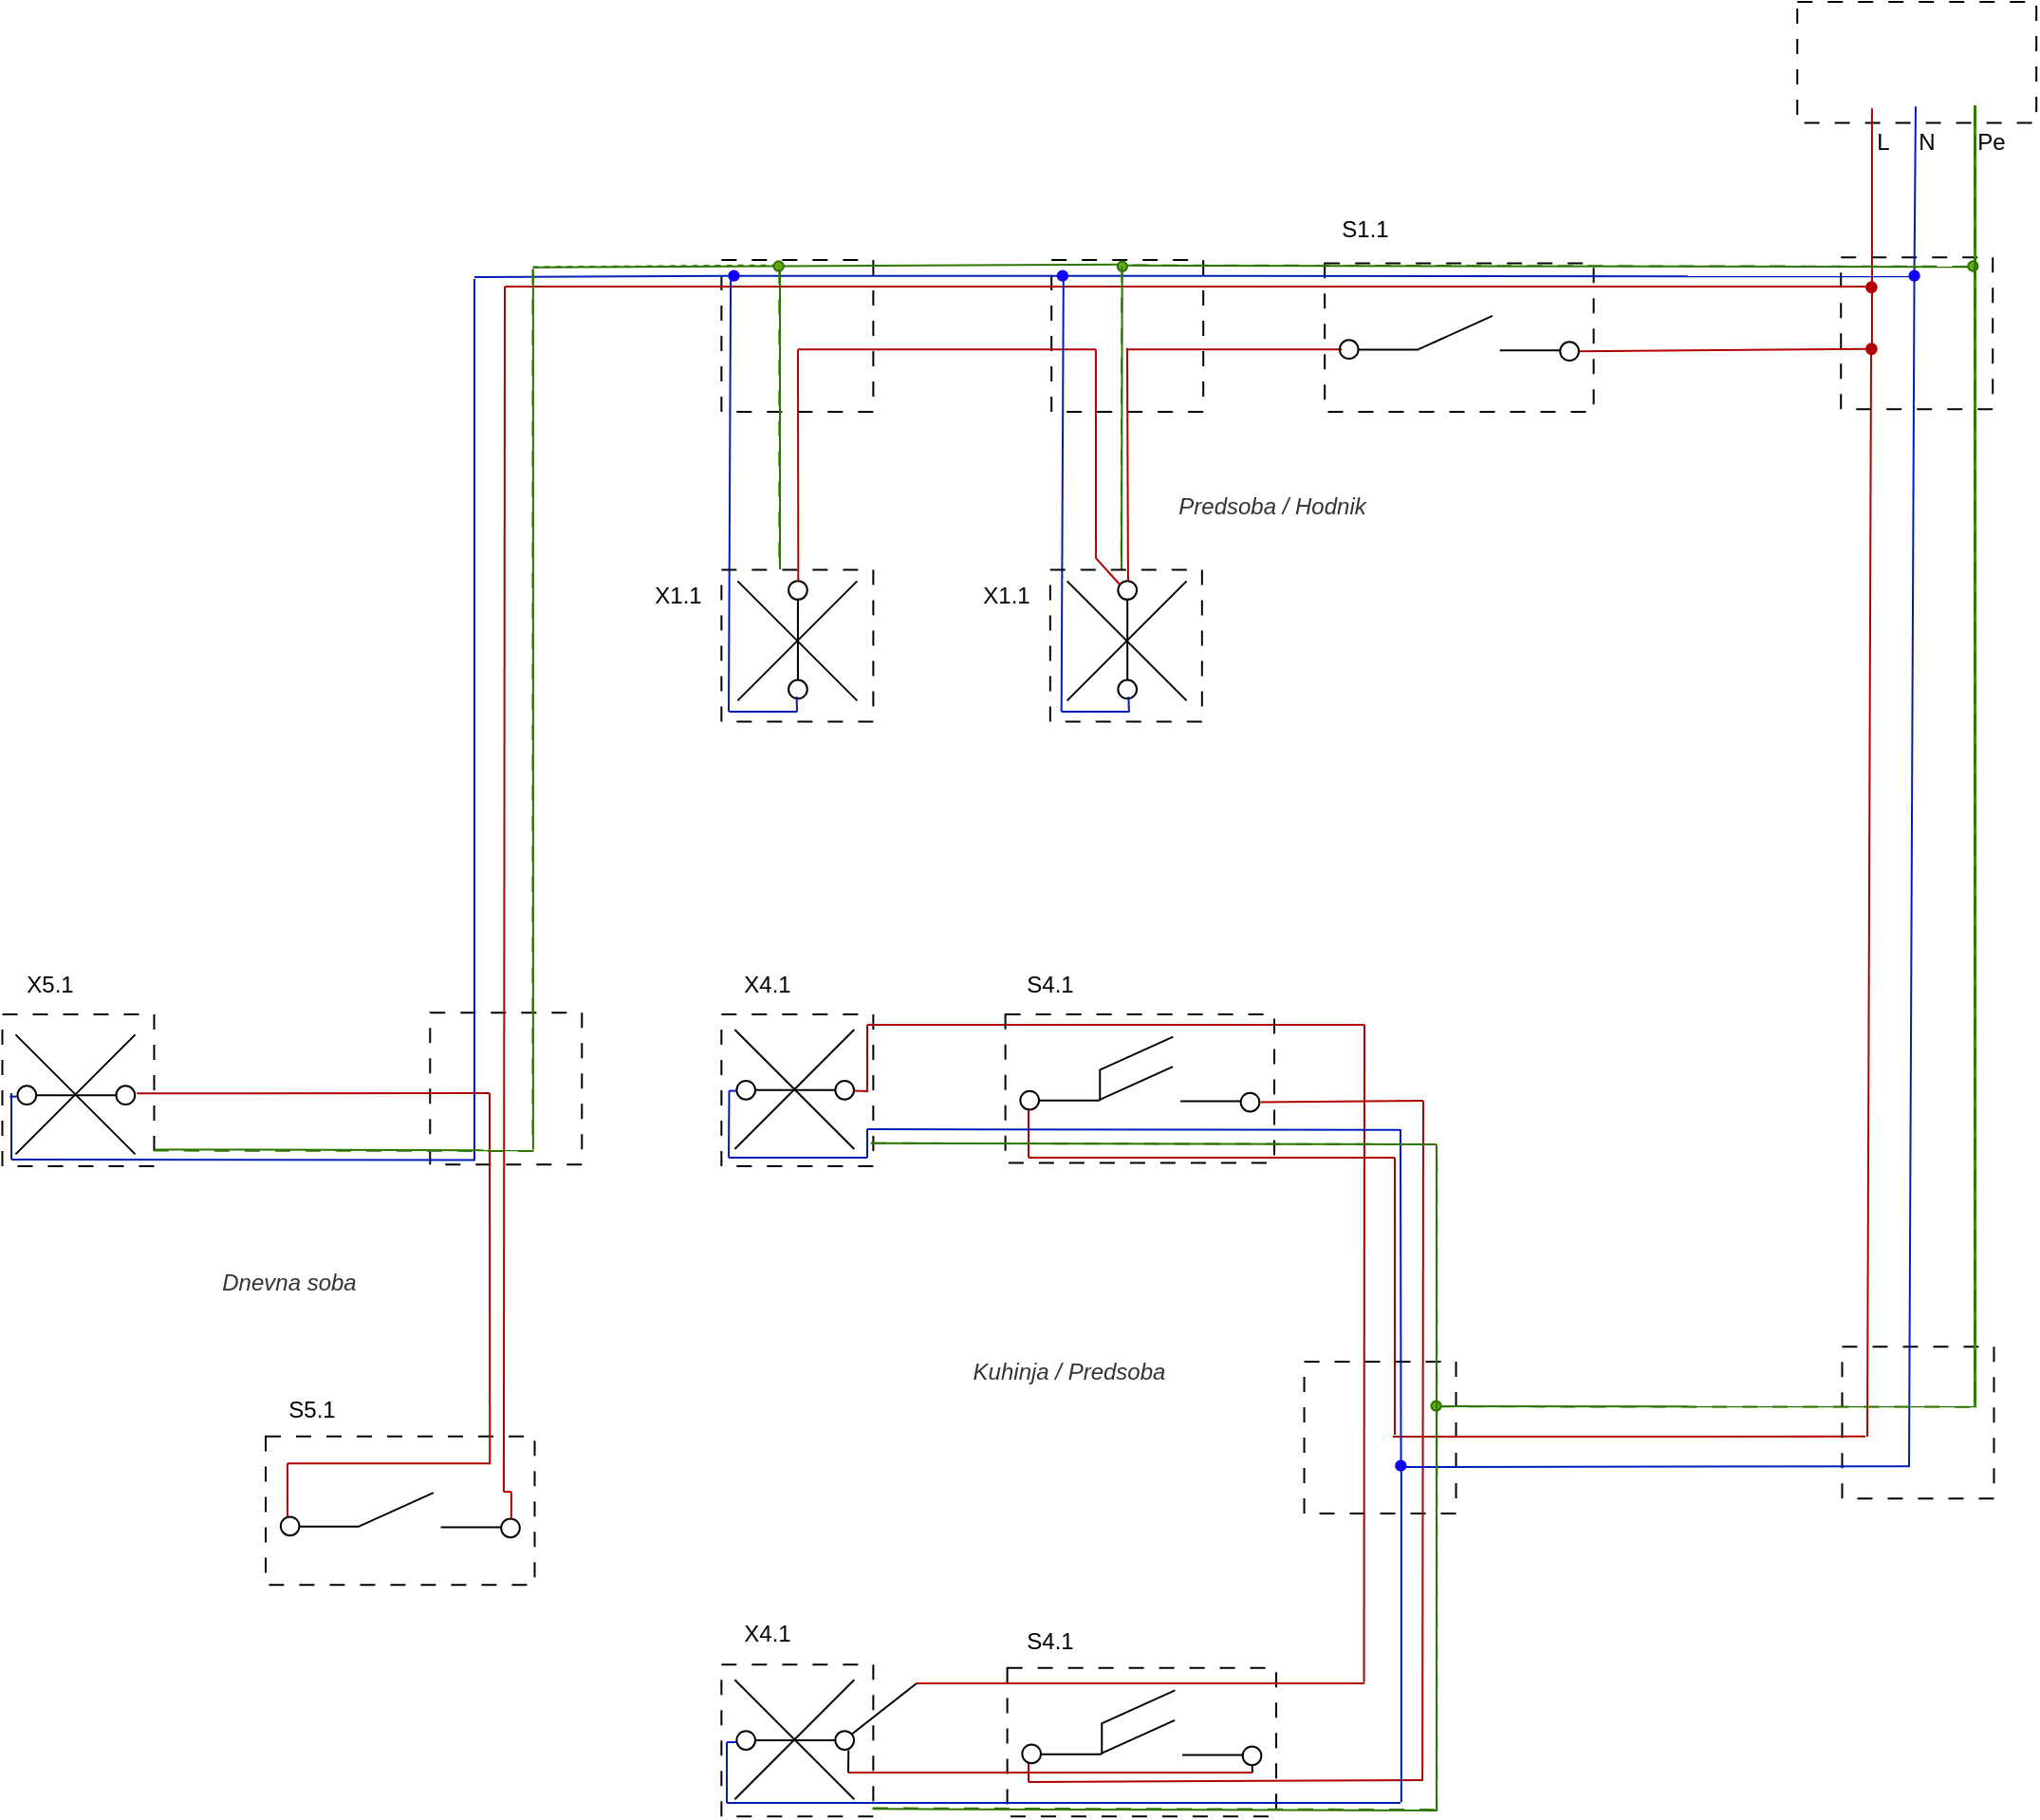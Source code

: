 <mxfile version="26.0.15">
  <diagram name="Page-1" id="tku49OuCzhKwU1QaGcV9">
    <mxGraphModel dx="1768" dy="1592" grid="1" gridSize="3.937" guides="0" tooltips="1" connect="0" arrows="0" fold="1" page="1" pageScale="1" pageWidth="1100" pageHeight="850" math="0" shadow="0">
      <root>
        <mxCell id="0" />
        <mxCell id="1" parent="0" />
        <mxCell id="Q0ToRFjNjxQhwUI0wwYR-60" value="" style="group" vertex="1" connectable="0" parent="1">
          <mxGeometry x="1109.234" y="10" width="1071.866" height="956.098" as="geometry" />
        </mxCell>
        <mxCell id="Q0ToRFjNjxQhwUI0wwYR-53" value="" style="group;fillColor=#60a917;fontColor=#ffffff;strokeColor=#2D7600;" vertex="1" connectable="0" parent="Q0ToRFjNjxQhwUI0wwYR-60">
          <mxGeometry x="1039.367" y="55.121" width="0.396" height="684.886" as="geometry" />
        </mxCell>
        <mxCell id="hcu42MWMu21QGXRU8vSe-12" value="" style="whiteSpace=wrap;html=1;aspect=fixed;fillColor=none;dashed=1;dashPattern=8 8;" parent="Q0ToRFjNjxQhwUI0wwYR-60" vertex="1">
          <mxGeometry x="378.95" y="136.014" width="80" height="80" as="geometry" />
        </mxCell>
        <mxCell id="UphWNJ7Wmb9yZihCptqu-69" value="&lt;font&gt;&lt;i style=&quot;&quot;&gt;Predsoba / Hodnik&lt;/i&gt;&lt;/font&gt;" style="text;html=1;align=center;verticalAlign=middle;resizable=0;points=[];autosize=1;shadow=0;fillColor=none;fontColor=#333333;strokeColor=none;opacity=0;strokeOpacity=100;" parent="Q0ToRFjNjxQhwUI0wwYR-60" vertex="1">
          <mxGeometry x="607.298" y="251.969" width="122.047" height="27.559" as="geometry" />
        </mxCell>
        <mxCell id="UphWNJ7Wmb9yZihCptqu-70" value="&lt;i&gt;Kuhinja / Predsoba&lt;/i&gt;" style="text;html=1;align=center;verticalAlign=middle;resizable=0;points=[];autosize=1;shadow=0;fillColor=none;fontColor=#333333;strokeColor=none;opacity=0;strokeOpacity=100;" parent="Q0ToRFjNjxQhwUI0wwYR-60" vertex="1">
          <mxGeometry x="500.995" y="708.656" width="122.047" height="27.559" as="geometry" />
        </mxCell>
        <mxCell id="UphWNJ7Wmb9yZihCptqu-73" value="&lt;font&gt;&lt;i style=&quot;&quot;&gt;Dnevna soba&lt;/i&gt;&lt;/font&gt;" style="text;html=1;align=center;verticalAlign=middle;resizable=0;points=[];autosize=1;shadow=0;fillColor=none;fontColor=#333333;strokeColor=none;opacity=0;strokeOpacity=100;" parent="Q0ToRFjNjxQhwUI0wwYR-60" vertex="1">
          <mxGeometry x="103.366" y="661.417" width="94.488" height="27.559" as="geometry" />
        </mxCell>
        <mxCell id="UphWNJ7Wmb9yZihCptqu-76" value="X1.1" style="text;html=1;align=center;verticalAlign=middle;resizable=0;points=[];autosize=1;strokeColor=none;fillColor=none;" parent="Q0ToRFjNjxQhwUI0wwYR-60" vertex="1">
          <mxGeometry x="504.939" y="299.215" width="47.244" height="27.559" as="geometry" />
        </mxCell>
        <mxCell id="UphWNJ7Wmb9yZihCptqu-77" value="X1.1" style="text;html=1;align=center;verticalAlign=middle;resizable=0;points=[];autosize=1;strokeColor=none;fillColor=none;" parent="Q0ToRFjNjxQhwUI0wwYR-60" vertex="1">
          <mxGeometry x="331.706" y="299.212" width="47.244" height="27.559" as="geometry" />
        </mxCell>
        <mxCell id="UphWNJ7Wmb9yZihCptqu-81" value="S1.1" style="text;html=1;align=center;verticalAlign=middle;resizable=0;points=[];autosize=1;strokeColor=none;fillColor=none;" parent="Q0ToRFjNjxQhwUI0wwYR-60" vertex="1">
          <mxGeometry x="693.913" y="106.304" width="47.244" height="27.559" as="geometry" />
        </mxCell>
        <mxCell id="UphWNJ7Wmb9yZihCptqu-96" value="S4.1" style="text;html=1;align=center;verticalAlign=middle;resizable=0;points=[];autosize=1;strokeColor=none;fillColor=none;" parent="Q0ToRFjNjxQhwUI0wwYR-60" vertex="1">
          <mxGeometry x="528.555" y="850.393" width="47.244" height="27.559" as="geometry" />
        </mxCell>
        <mxCell id="UphWNJ7Wmb9yZihCptqu-97" value="S4.1" style="text;html=1;align=center;verticalAlign=middle;resizable=0;points=[];autosize=1;strokeColor=none;fillColor=none;" parent="Q0ToRFjNjxQhwUI0wwYR-60" vertex="1">
          <mxGeometry x="528.562" y="503.94" width="47.244" height="27.559" as="geometry" />
        </mxCell>
        <mxCell id="UphWNJ7Wmb9yZihCptqu-99" value="X4.1" style="text;html=1;align=center;verticalAlign=middle;resizable=0;points=[];autosize=1;strokeColor=none;fillColor=none;" parent="Q0ToRFjNjxQhwUI0wwYR-60" vertex="1">
          <mxGeometry x="378.949" y="846.457" width="47.244" height="27.559" as="geometry" />
        </mxCell>
        <mxCell id="UphWNJ7Wmb9yZihCptqu-100" value="S5.1" style="text;html=1;align=center;verticalAlign=middle;resizable=0;points=[];autosize=1;strokeColor=none;fillColor=none;" parent="Q0ToRFjNjxQhwUI0wwYR-60" vertex="1">
          <mxGeometry x="138.796" y="728.344" width="47.244" height="27.559" as="geometry" />
        </mxCell>
        <mxCell id="UphWNJ7Wmb9yZihCptqu-101" value="X5.1" style="text;html=1;align=center;verticalAlign=middle;resizable=0;points=[];autosize=1;strokeColor=none;fillColor=none;" parent="Q0ToRFjNjxQhwUI0wwYR-60" vertex="1">
          <mxGeometry x="1.003" y="503.941" width="47.244" height="27.559" as="geometry" />
        </mxCell>
        <mxCell id="UphWNJ7Wmb9yZihCptqu-102" value="X4.1" style="text;html=1;align=center;verticalAlign=middle;resizable=0;points=[];autosize=1;strokeColor=none;fillColor=none;" parent="Q0ToRFjNjxQhwUI0wwYR-60" vertex="1">
          <mxGeometry x="378.956" y="503.934" width="47.244" height="27.559" as="geometry" />
        </mxCell>
        <mxCell id="hcu42MWMu21QGXRU8vSe-1" value="" style="rounded=0;whiteSpace=wrap;html=1;fillColor=none;dashed=1;dashPattern=8 8;" parent="Q0ToRFjNjxQhwUI0wwYR-60" vertex="1">
          <mxGeometry x="945.876" width="125.99" height="63.74" as="geometry" />
        </mxCell>
        <mxCell id="hcu42MWMu21QGXRU8vSe-2" value="" style="endArrow=none;html=1;rounded=0;fillColor=#e51400;strokeColor=light-dark(#B20000,#FF1200);" parent="Q0ToRFjNjxQhwUI0wwYR-60" edge="1">
          <mxGeometry width="50" height="50" relative="1" as="geometry">
            <mxPoint x="985.246" y="183.8" as="sourcePoint" />
            <mxPoint x="985.236" y="56.07" as="targetPoint" />
          </mxGeometry>
        </mxCell>
        <mxCell id="hcu42MWMu21QGXRU8vSe-5" value="L" style="text;html=1;align=center;verticalAlign=middle;resizable=0;points=[];autosize=1;strokeColor=none;fillColor=none;" parent="Q0ToRFjNjxQhwUI0wwYR-60" vertex="1">
          <mxGeometry x="977.376" y="59.808" width="27.559" height="27.559" as="geometry" />
        </mxCell>
        <mxCell id="hcu42MWMu21QGXRU8vSe-6" value="N" style="text;html=1;align=center;verticalAlign=middle;resizable=0;points=[];autosize=1;strokeColor=none;fillColor=none;" parent="Q0ToRFjNjxQhwUI0wwYR-60" vertex="1">
          <mxGeometry x="998.063" y="59.81" width="31.496" height="27.559" as="geometry" />
        </mxCell>
        <mxCell id="hcu42MWMu21QGXRU8vSe-7" value="Pe" style="text;html=1;align=center;verticalAlign=middle;resizable=0;points=[];autosize=1;strokeColor=none;fillColor=none;" parent="Q0ToRFjNjxQhwUI0wwYR-60" vertex="1">
          <mxGeometry x="1029.563" y="59.804" width="35.433" height="27.559" as="geometry" />
        </mxCell>
        <mxCell id="hcu42MWMu21QGXRU8vSe-9" value="" style="whiteSpace=wrap;html=1;aspect=fixed;fillColor=none;dashed=1;dashPattern=8 8;" parent="Q0ToRFjNjxQhwUI0wwYR-60" vertex="1">
          <mxGeometry x="968.876" y="134.67" width="80" height="80" as="geometry" />
        </mxCell>
        <mxCell id="hcu42MWMu21QGXRU8vSe-18" value="" style="endArrow=none;html=1;rounded=0;" parent="Q0ToRFjNjxQhwUI0wwYR-60" edge="1">
          <mxGeometry width="50" height="50" relative="1" as="geometry">
            <mxPoint x="561.073" y="368.177" as="sourcePoint" />
            <mxPoint x="624.073" y="305.177" as="targetPoint" />
          </mxGeometry>
        </mxCell>
        <mxCell id="hcu42MWMu21QGXRU8vSe-19" value="" style="endArrow=none;html=1;rounded=0;" parent="Q0ToRFjNjxQhwUI0wwYR-60" edge="1">
          <mxGeometry width="50" height="50" relative="1" as="geometry">
            <mxPoint x="624.073" y="368.177" as="sourcePoint" />
            <mxPoint x="561.073" y="305.177" as="targetPoint" />
          </mxGeometry>
        </mxCell>
        <mxCell id="hcu42MWMu21QGXRU8vSe-20" value="" style="endArrow=none;html=1;rounded=0;entryX=0.5;entryY=1;entryDx=0;entryDy=0;exitX=0.5;exitY=0;exitDx=0;exitDy=0;" parent="Q0ToRFjNjxQhwUI0wwYR-60" source="hcu42MWMu21QGXRU8vSe-22" target="hcu42MWMu21QGXRU8vSe-21" edge="1">
          <mxGeometry width="50" height="50" relative="1" as="geometry">
            <mxPoint x="593.073" y="352.177" as="sourcePoint" />
            <mxPoint x="593.073" y="321.177" as="targetPoint" />
          </mxGeometry>
        </mxCell>
        <mxCell id="hcu42MWMu21QGXRU8vSe-21" value="" style="ellipse;whiteSpace=wrap;html=1;aspect=fixed;fillColor=none;" parent="Q0ToRFjNjxQhwUI0wwYR-60" vertex="1">
          <mxGeometry x="587.943" y="305.067" width="9.84" height="9.84" as="geometry" />
        </mxCell>
        <mxCell id="hcu42MWMu21QGXRU8vSe-22" value="" style="ellipse;whiteSpace=wrap;html=1;aspect=fixed;fillColor=none;" parent="Q0ToRFjNjxQhwUI0wwYR-60" vertex="1">
          <mxGeometry x="587.94" y="357.284" width="9.84" height="9.84" as="geometry" />
        </mxCell>
        <mxCell id="hcu42MWMu21QGXRU8vSe-29" value="" style="whiteSpace=wrap;html=1;aspect=fixed;fillColor=none;dashed=1;dashPattern=8 8;" parent="Q0ToRFjNjxQhwUI0wwYR-60" vertex="1">
          <mxGeometry x="552.867" y="136.011" width="80" height="80" as="geometry" />
        </mxCell>
        <mxCell id="hcu42MWMu21QGXRU8vSe-38" value="" style="whiteSpace=wrap;html=1;aspect=fixed;fillColor=none;dashed=1;dashPattern=8 8;" parent="Q0ToRFjNjxQhwUI0wwYR-60" vertex="1">
          <mxGeometry x="225.407" y="532.601" width="80" height="80" as="geometry" />
        </mxCell>
        <mxCell id="hcu42MWMu21QGXRU8vSe-45" value="" style="group;rotation=90;" parent="Q0ToRFjNjxQhwUI0wwYR-60" vertex="1" connectable="0">
          <mxGeometry y="536.174" width="80" height="80" as="geometry" />
        </mxCell>
        <mxCell id="hcu42MWMu21QGXRU8vSe-40" value="" style="endArrow=none;html=1;rounded=0;" parent="hcu42MWMu21QGXRU8vSe-45" edge="1">
          <mxGeometry width="50" height="50" relative="1" as="geometry">
            <mxPoint x="7" y="8" as="sourcePoint" />
            <mxPoint x="70" y="71" as="targetPoint" />
          </mxGeometry>
        </mxCell>
        <mxCell id="hcu42MWMu21QGXRU8vSe-41" value="" style="endArrow=none;html=1;rounded=0;" parent="hcu42MWMu21QGXRU8vSe-45" edge="1">
          <mxGeometry width="50" height="50" relative="1" as="geometry">
            <mxPoint x="7" y="71" as="sourcePoint" />
            <mxPoint x="70" y="8" as="targetPoint" />
          </mxGeometry>
        </mxCell>
        <mxCell id="hcu42MWMu21QGXRU8vSe-42" value="" style="endArrow=none;html=1;rounded=0;entryX=0.5;entryY=1;entryDx=0;entryDy=0;exitX=0.5;exitY=0;exitDx=0;exitDy=0;" parent="hcu42MWMu21QGXRU8vSe-45" source="hcu42MWMu21QGXRU8vSe-44" target="hcu42MWMu21QGXRU8vSe-43" edge="1">
          <mxGeometry width="50" height="50" relative="1" as="geometry">
            <mxPoint x="23" y="40" as="sourcePoint" />
            <mxPoint x="54" y="40" as="targetPoint" />
          </mxGeometry>
        </mxCell>
        <mxCell id="hcu42MWMu21QGXRU8vSe-43" value="" style="ellipse;whiteSpace=wrap;html=1;aspect=fixed;fillColor=none;rotation=90;" parent="hcu42MWMu21QGXRU8vSe-45" vertex="1">
          <mxGeometry x="60" y="35" width="9.84" height="9.84" as="geometry" />
        </mxCell>
        <mxCell id="hcu42MWMu21QGXRU8vSe-44" value="" style="ellipse;whiteSpace=wrap;html=1;aspect=fixed;fillColor=none;rotation=90;" parent="hcu42MWMu21QGXRU8vSe-45" vertex="1">
          <mxGeometry x="8" y="35" width="9.84" height="9.84" as="geometry" />
        </mxCell>
        <mxCell id="lCl8G47YWIvdgwjFP-xm-49" value="" style="endArrow=none;html=1;rounded=0;fillColor=#0050ef;strokeColor=light-dark(#001DBC, #0026ff);" parent="hcu42MWMu21QGXRU8vSe-45" edge="1">
          <mxGeometry width="50" height="50" relative="1" as="geometry">
            <mxPoint x="7.936" y="40.626" as="sourcePoint" />
            <mxPoint x="3.936" y="40.626" as="targetPoint" />
          </mxGeometry>
        </mxCell>
        <mxCell id="hcu42MWMu21QGXRU8vSe-39" value="" style="whiteSpace=wrap;html=1;aspect=fixed;fillColor=none;dashed=1;dashPattern=8 8;rotation=90;" parent="hcu42MWMu21QGXRU8vSe-45" vertex="1">
          <mxGeometry y="-2.68" width="80" height="80" as="geometry" />
        </mxCell>
        <mxCell id="hcu42MWMu21QGXRU8vSe-47" value="" style="group" parent="Q0ToRFjNjxQhwUI0wwYR-60" vertex="1" connectable="0">
          <mxGeometry x="138.793" y="757.897" width="141.73" height="78.21" as="geometry" />
        </mxCell>
        <mxCell id="hcu42MWMu21QGXRU8vSe-49" value="" style="endArrow=none;html=1;rounded=0;" parent="hcu42MWMu21QGXRU8vSe-47" edge="1">
          <mxGeometry width="50" height="50" relative="1" as="geometry">
            <mxPoint x="17.46" y="45.43" as="sourcePoint" />
            <mxPoint x="49.46" y="45.43" as="targetPoint" />
          </mxGeometry>
        </mxCell>
        <mxCell id="hcu42MWMu21QGXRU8vSe-50" value="" style="endArrow=none;html=1;rounded=0;" parent="hcu42MWMu21QGXRU8vSe-47" edge="1">
          <mxGeometry width="50" height="50" relative="1" as="geometry">
            <mxPoint x="49.38" y="45.27" as="sourcePoint" />
            <mxPoint x="88.38" y="27.65" as="targetPoint" />
          </mxGeometry>
        </mxCell>
        <mxCell id="hcu42MWMu21QGXRU8vSe-51" value="" style="endArrow=none;html=1;rounded=0;" parent="hcu42MWMu21QGXRU8vSe-47" edge="1">
          <mxGeometry width="50" height="50" relative="1" as="geometry">
            <mxPoint x="92.267" y="45.817" as="sourcePoint" />
            <mxPoint x="124.267" y="45.817" as="targetPoint" />
          </mxGeometry>
        </mxCell>
        <mxCell id="hcu42MWMu21QGXRU8vSe-52" value="" style="ellipse;whiteSpace=wrap;html=1;aspect=fixed;fillColor=none;" parent="hcu42MWMu21QGXRU8vSe-47" vertex="1">
          <mxGeometry x="7.874" y="40.364" width="9.84" height="9.84" as="geometry" />
        </mxCell>
        <mxCell id="hcu42MWMu21QGXRU8vSe-53" value="" style="ellipse;whiteSpace=wrap;html=1;aspect=fixed;fillColor=none;" parent="hcu42MWMu21QGXRU8vSe-47" vertex="1">
          <mxGeometry x="124.051" y="41.361" width="9.84" height="9.84" as="geometry" />
        </mxCell>
        <mxCell id="hcu42MWMu21QGXRU8vSe-127" value="" style="endArrow=none;html=1;rounded=0;fillColor=#e51400;strokeColor=light-dark(#B20000,#FF1200);exitX=0.365;exitY=0.001;exitDx=0;exitDy=0;exitPerimeter=0;" parent="hcu42MWMu21QGXRU8vSe-47" source="hcu42MWMu21QGXRU8vSe-52" edge="1">
          <mxGeometry width="50" height="50" relative="1" as="geometry">
            <mxPoint x="12.74" y="40.36" as="sourcePoint" />
            <mxPoint x="11.443" y="12.173" as="targetPoint" />
          </mxGeometry>
        </mxCell>
        <mxCell id="hcu42MWMu21QGXRU8vSe-129" value="" style="endArrow=none;html=1;rounded=0;fillColor=#e51400;strokeColor=light-dark(#B20000,#FF1200);" parent="hcu42MWMu21QGXRU8vSe-47" edge="1">
          <mxGeometry width="50" height="50" relative="1" as="geometry">
            <mxPoint x="118.443" y="12.173" as="sourcePoint" />
            <mxPoint x="11.443" y="12.173" as="targetPoint" />
          </mxGeometry>
        </mxCell>
        <mxCell id="lCl8G47YWIvdgwjFP-xm-32" value="" style="rounded=0;whiteSpace=wrap;html=1;fillColor=none;dashed=1;dashPattern=8 8;" parent="hcu42MWMu21QGXRU8vSe-47" vertex="1">
          <mxGeometry y="-1.99" width="141.73" height="78.21" as="geometry" />
        </mxCell>
        <mxCell id="hcu42MWMu21QGXRU8vSe-58" value="" style="group" parent="Q0ToRFjNjxQhwUI0wwYR-60" vertex="1" connectable="0">
          <mxGeometry x="378.95" y="295.274" width="80" height="80" as="geometry" />
        </mxCell>
        <mxCell id="hcu42MWMu21QGXRU8vSe-24" value="" style="endArrow=none;html=1;rounded=0;" parent="hcu42MWMu21QGXRU8vSe-58" edge="1">
          <mxGeometry width="50" height="50" relative="1" as="geometry">
            <mxPoint x="8.5" y="72.9" as="sourcePoint" />
            <mxPoint x="71.5" y="9.9" as="targetPoint" />
          </mxGeometry>
        </mxCell>
        <mxCell id="hcu42MWMu21QGXRU8vSe-25" value="" style="endArrow=none;html=1;rounded=0;" parent="hcu42MWMu21QGXRU8vSe-58" edge="1">
          <mxGeometry width="50" height="50" relative="1" as="geometry">
            <mxPoint x="71.5" y="72.9" as="sourcePoint" />
            <mxPoint x="8.5" y="9.9" as="targetPoint" />
          </mxGeometry>
        </mxCell>
        <mxCell id="hcu42MWMu21QGXRU8vSe-26" value="" style="endArrow=none;html=1;rounded=0;entryX=0.5;entryY=1;entryDx=0;entryDy=0;exitX=0.5;exitY=0;exitDx=0;exitDy=0;" parent="hcu42MWMu21QGXRU8vSe-58" source="hcu42MWMu21QGXRU8vSe-28" target="hcu42MWMu21QGXRU8vSe-27" edge="1">
          <mxGeometry width="50" height="50" relative="1" as="geometry">
            <mxPoint x="40.5" y="56.9" as="sourcePoint" />
            <mxPoint x="40.5" y="25.9" as="targetPoint" />
          </mxGeometry>
        </mxCell>
        <mxCell id="hcu42MWMu21QGXRU8vSe-27" value="" style="ellipse;whiteSpace=wrap;html=1;aspect=fixed;fillColor=none;" parent="hcu42MWMu21QGXRU8vSe-58" vertex="1">
          <mxGeometry x="35.37" y="9.79" width="9.84" height="9.84" as="geometry" />
        </mxCell>
        <mxCell id="hcu42MWMu21QGXRU8vSe-28" value="" style="ellipse;whiteSpace=wrap;html=1;aspect=fixed;fillColor=none;" parent="hcu42MWMu21QGXRU8vSe-58" vertex="1">
          <mxGeometry x="35.367" y="62.007" width="9.84" height="9.84" as="geometry" />
        </mxCell>
        <mxCell id="lCl8G47YWIvdgwjFP-xm-42" value="" style="endArrow=none;html=1;rounded=0;fillColor=#0050ef;strokeColor=light-dark(#001DBC, #0026ff);" parent="hcu42MWMu21QGXRU8vSe-58" edge="1">
          <mxGeometry width="50" height="50" relative="1" as="geometry">
            <mxPoint x="3.943" y="78.743" as="sourcePoint" />
            <mxPoint x="39.816" y="78.726" as="targetPoint" />
          </mxGeometry>
        </mxCell>
        <mxCell id="hcu42MWMu21QGXRU8vSe-59" value="" style="group;rotation=90;" parent="Q0ToRFjNjxQhwUI0wwYR-60" vertex="1" connectable="0">
          <mxGeometry x="378.947" y="533.481" width="80" height="80" as="geometry" />
        </mxCell>
        <mxCell id="hcu42MWMu21QGXRU8vSe-60" value="" style="whiteSpace=wrap;html=1;aspect=fixed;fillColor=none;dashed=1;dashPattern=8 8;rotation=90;" parent="hcu42MWMu21QGXRU8vSe-59" vertex="1">
          <mxGeometry width="80" height="80" as="geometry" />
        </mxCell>
        <mxCell id="hcu42MWMu21QGXRU8vSe-61" value="" style="endArrow=none;html=1;rounded=0;" parent="hcu42MWMu21QGXRU8vSe-59" edge="1">
          <mxGeometry width="50" height="50" relative="1" as="geometry">
            <mxPoint x="7" y="8" as="sourcePoint" />
            <mxPoint x="70" y="71" as="targetPoint" />
          </mxGeometry>
        </mxCell>
        <mxCell id="hcu42MWMu21QGXRU8vSe-62" value="" style="endArrow=none;html=1;rounded=0;" parent="hcu42MWMu21QGXRU8vSe-59" edge="1">
          <mxGeometry width="50" height="50" relative="1" as="geometry">
            <mxPoint x="7" y="71" as="sourcePoint" />
            <mxPoint x="70" y="8" as="targetPoint" />
          </mxGeometry>
        </mxCell>
        <mxCell id="hcu42MWMu21QGXRU8vSe-63" value="" style="endArrow=none;html=1;rounded=0;entryX=0.5;entryY=1;entryDx=0;entryDy=0;exitX=0.5;exitY=0;exitDx=0;exitDy=0;" parent="hcu42MWMu21QGXRU8vSe-59" source="hcu42MWMu21QGXRU8vSe-65" target="hcu42MWMu21QGXRU8vSe-64" edge="1">
          <mxGeometry width="50" height="50" relative="1" as="geometry">
            <mxPoint x="23" y="40" as="sourcePoint" />
            <mxPoint x="54" y="40" as="targetPoint" />
          </mxGeometry>
        </mxCell>
        <mxCell id="hcu42MWMu21QGXRU8vSe-64" value="" style="ellipse;whiteSpace=wrap;html=1;aspect=fixed;fillColor=none;rotation=90;" parent="hcu42MWMu21QGXRU8vSe-59" vertex="1">
          <mxGeometry x="60" y="35" width="9.84" height="9.84" as="geometry" />
        </mxCell>
        <mxCell id="hcu42MWMu21QGXRU8vSe-65" value="" style="ellipse;whiteSpace=wrap;html=1;aspect=fixed;fillColor=none;rotation=90;" parent="hcu42MWMu21QGXRU8vSe-59" vertex="1">
          <mxGeometry x="8" y="35" width="9.84" height="9.84" as="geometry" />
        </mxCell>
        <mxCell id="Fz9z0r6cJ-fJ6sOU5ffp-49" value="" style="endArrow=none;html=1;rounded=0;fillColor=#e51400;strokeColor=light-dark(#B20000,#FF1200);" parent="hcu42MWMu21QGXRU8vSe-59" edge="1">
          <mxGeometry width="50" height="50" relative="1" as="geometry">
            <mxPoint x="76.806" y="40.766" as="sourcePoint" />
            <mxPoint x="76.819" y="5.519" as="targetPoint" />
          </mxGeometry>
        </mxCell>
        <mxCell id="lCl8G47YWIvdgwjFP-xm-1" value="" style="endArrow=none;html=1;rounded=0;fillColor=#e51400;strokeColor=light-dark(#B20000,#FF1200);" parent="hcu42MWMu21QGXRU8vSe-59" edge="1">
          <mxGeometry width="50" height="50" relative="1" as="geometry">
            <mxPoint x="69.869" y="40.319" as="sourcePoint" />
            <mxPoint x="77.319" y="40.519" as="targetPoint" />
          </mxGeometry>
        </mxCell>
        <mxCell id="lCl8G47YWIvdgwjFP-xm-23" value="" style="endArrow=none;html=1;rounded=0;fillColor=#0050ef;strokeColor=light-dark(#001DBC, #0026ff);" parent="hcu42MWMu21QGXRU8vSe-59" edge="1">
          <mxGeometry width="50" height="50" relative="1" as="geometry">
            <mxPoint x="7.939" y="40.319" as="sourcePoint" />
            <mxPoint x="3.939" y="40.319" as="targetPoint" />
          </mxGeometry>
        </mxCell>
        <mxCell id="hcu42MWMu21QGXRU8vSe-66" value="" style="group;rotation=90;" parent="Q0ToRFjNjxQhwUI0wwYR-60" vertex="1" connectable="0">
          <mxGeometry x="378.944" y="876.098" width="80" height="80" as="geometry" />
        </mxCell>
        <mxCell id="hcu42MWMu21QGXRU8vSe-67" value="" style="whiteSpace=wrap;html=1;aspect=fixed;fillColor=none;dashed=1;dashPattern=8 8;rotation=90;" parent="hcu42MWMu21QGXRU8vSe-66" vertex="1">
          <mxGeometry width="80" height="80" as="geometry" />
        </mxCell>
        <mxCell id="hcu42MWMu21QGXRU8vSe-68" value="" style="endArrow=none;html=1;rounded=0;" parent="hcu42MWMu21QGXRU8vSe-66" edge="1">
          <mxGeometry width="50" height="50" relative="1" as="geometry">
            <mxPoint x="7" y="8" as="sourcePoint" />
            <mxPoint x="70" y="71" as="targetPoint" />
          </mxGeometry>
        </mxCell>
        <mxCell id="hcu42MWMu21QGXRU8vSe-69" value="" style="endArrow=none;html=1;rounded=0;" parent="hcu42MWMu21QGXRU8vSe-66" edge="1">
          <mxGeometry width="50" height="50" relative="1" as="geometry">
            <mxPoint x="7" y="71" as="sourcePoint" />
            <mxPoint x="70" y="8" as="targetPoint" />
          </mxGeometry>
        </mxCell>
        <mxCell id="hcu42MWMu21QGXRU8vSe-70" value="" style="endArrow=none;html=1;rounded=0;entryX=0.5;entryY=1;entryDx=0;entryDy=0;exitX=0.5;exitY=0;exitDx=0;exitDy=0;" parent="hcu42MWMu21QGXRU8vSe-66" source="hcu42MWMu21QGXRU8vSe-72" target="hcu42MWMu21QGXRU8vSe-71" edge="1">
          <mxGeometry width="50" height="50" relative="1" as="geometry">
            <mxPoint x="23" y="40" as="sourcePoint" />
            <mxPoint x="54" y="40" as="targetPoint" />
          </mxGeometry>
        </mxCell>
        <mxCell id="hcu42MWMu21QGXRU8vSe-71" value="" style="ellipse;whiteSpace=wrap;html=1;aspect=fixed;fillColor=none;rotation=90;" parent="hcu42MWMu21QGXRU8vSe-66" vertex="1">
          <mxGeometry x="60" y="35" width="9.84" height="9.84" as="geometry" />
        </mxCell>
        <mxCell id="hcu42MWMu21QGXRU8vSe-72" value="" style="ellipse;whiteSpace=wrap;html=1;aspect=fixed;fillColor=none;rotation=90;" parent="hcu42MWMu21QGXRU8vSe-66" vertex="1">
          <mxGeometry x="8" y="35" width="9.84" height="9.84" as="geometry" />
        </mxCell>
        <mxCell id="Fz9z0r6cJ-fJ6sOU5ffp-27" value="" style="endArrow=none;html=1;rounded=0;strokeColor=light-dark(#000000,#FF0000);" parent="hcu42MWMu21QGXRU8vSe-66" edge="1">
          <mxGeometry width="50" height="50" relative="1" as="geometry">
            <mxPoint x="68.872" y="36.542" as="sourcePoint" />
            <mxPoint x="102.822" y="9.902" as="targetPoint" />
          </mxGeometry>
        </mxCell>
        <mxCell id="Fz9z0r6cJ-fJ6sOU5ffp-45" value="" style="endArrow=none;html=1;rounded=0;strokeColor=light-dark(#000000,#FF0000);" parent="hcu42MWMu21QGXRU8vSe-66" edge="1">
          <mxGeometry width="50" height="50" relative="1" as="geometry">
            <mxPoint x="66.822" y="56.902" as="sourcePoint" />
            <mxPoint x="66.952" y="45.162" as="targetPoint" />
          </mxGeometry>
        </mxCell>
        <mxCell id="lCl8G47YWIvdgwjFP-xm-12" value="" style="endArrow=none;html=1;rounded=0;fillColor=#0050ef;strokeColor=light-dark(#001DBC, #0026ff);exitX=0.603;exitY=1.021;exitDx=0;exitDy=0;exitPerimeter=0;" parent="hcu42MWMu21QGXRU8vSe-66" source="hcu42MWMu21QGXRU8vSe-72" edge="1">
          <mxGeometry width="50" height="50" relative="1" as="geometry">
            <mxPoint x="6.822" y="40.902" as="sourcePoint" />
            <mxPoint x="2.822" y="40.902" as="targetPoint" />
          </mxGeometry>
        </mxCell>
        <mxCell id="hcu42MWMu21QGXRU8vSe-100" value="" style="whiteSpace=wrap;html=1;aspect=fixed;fillColor=none;dashed=1;dashPattern=8 8;" parent="Q0ToRFjNjxQhwUI0wwYR-60" vertex="1">
          <mxGeometry x="686.041" y="716.535" width="80" height="80" as="geometry" />
        </mxCell>
        <mxCell id="hcu42MWMu21QGXRU8vSe-102" value="" style="endArrow=none;html=1;rounded=0;fillColor=#e51400;strokeColor=light-dark(#B20000,#FF1200);exitX=1;exitY=0.5;exitDx=0;exitDy=0;" parent="Q0ToRFjNjxQhwUI0wwYR-60" source="Fz9z0r6cJ-fJ6sOU5ffp-14" edge="1">
          <mxGeometry width="50" height="50" relative="1" as="geometry">
            <mxPoint x="830.737" y="184.081" as="sourcePoint" />
            <mxPoint x="984.506" y="183.09" as="targetPoint" />
          </mxGeometry>
        </mxCell>
        <mxCell id="hcu42MWMu21QGXRU8vSe-103" value="" style="endArrow=none;html=1;rounded=0;fillColor=#e51400;strokeColor=light-dark(#B20000,#FF1200);" parent="Q0ToRFjNjxQhwUI0wwYR-60" edge="1">
          <mxGeometry width="50" height="50" relative="1" as="geometry">
            <mxPoint x="592.236" y="183.07" as="sourcePoint" />
            <mxPoint x="705.943" y="183.097" as="targetPoint" />
          </mxGeometry>
        </mxCell>
        <mxCell id="hcu42MWMu21QGXRU8vSe-105" value="" style="endArrow=none;html=1;rounded=0;fillColor=#e51400;strokeColor=light-dark(#B20000,#FF1200);" parent="Q0ToRFjNjxQhwUI0wwYR-60" edge="1">
          <mxGeometry width="50" height="50" relative="1" as="geometry">
            <mxPoint x="593.236" y="305.07" as="sourcePoint" />
            <mxPoint x="592.743" y="182.407" as="targetPoint" />
          </mxGeometry>
        </mxCell>
        <mxCell id="hcu42MWMu21QGXRU8vSe-108" value="" style="endArrow=none;html=1;rounded=0;fillColor=#e51400;strokeColor=light-dark(#B20000,#FF1200);" parent="Q0ToRFjNjxQhwUI0wwYR-60" edge="1">
          <mxGeometry width="50" height="50" relative="1" as="geometry">
            <mxPoint x="588.946" y="307.13" as="sourcePoint" />
            <mxPoint x="576.236" y="293.07" as="targetPoint" />
          </mxGeometry>
        </mxCell>
        <mxCell id="hcu42MWMu21QGXRU8vSe-109" value="" style="endArrow=none;html=1;rounded=0;fillColor=#e51400;strokeColor=light-dark(#B20000,#FF1200);" parent="Q0ToRFjNjxQhwUI0wwYR-60" edge="1">
          <mxGeometry width="50" height="50" relative="1" as="geometry">
            <mxPoint x="576.293" y="293.317" as="sourcePoint" />
            <mxPoint x="576.236" y="183.07" as="targetPoint" />
          </mxGeometry>
        </mxCell>
        <mxCell id="hcu42MWMu21QGXRU8vSe-111" value="" style="endArrow=none;html=1;rounded=0;fillColor=#e51400;strokeColor=light-dark(#B20000,#FF1200);" parent="Q0ToRFjNjxQhwUI0wwYR-60" edge="1">
          <mxGeometry width="50" height="50" relative="1" as="geometry">
            <mxPoint x="419.236" y="183.07" as="sourcePoint" />
            <mxPoint x="576.236" y="183.07" as="targetPoint" />
          </mxGeometry>
        </mxCell>
        <mxCell id="hcu42MWMu21QGXRU8vSe-112" value="" style="endArrow=none;html=1;rounded=0;fillColor=#e51400;strokeColor=light-dark(#B20000,#FF1200);" parent="Q0ToRFjNjxQhwUI0wwYR-60" edge="1">
          <mxGeometry width="50" height="50" relative="1" as="geometry">
            <mxPoint x="419.236" y="183.07" as="sourcePoint" />
            <mxPoint x="419.236" y="183.07" as="targetPoint" />
          </mxGeometry>
        </mxCell>
        <mxCell id="hcu42MWMu21QGXRU8vSe-114" value="" style="endArrow=none;html=1;rounded=0;fillColor=#e51400;strokeColor=light-dark(#B20000,#FF1200);entryX=0.501;entryY=0.54;entryDx=0;entryDy=0;entryPerimeter=0;" parent="Q0ToRFjNjxQhwUI0wwYR-60" edge="1">
          <mxGeometry width="50" height="50" relative="1" as="geometry">
            <mxPoint x="419.44" y="305.404" as="sourcePoint" />
            <mxPoint x="419.246" y="183.092" as="targetPoint" />
          </mxGeometry>
        </mxCell>
        <mxCell id="hcu42MWMu21QGXRU8vSe-116" value="" style="endArrow=none;html=1;rounded=0;fillColor=#e51400;strokeColor=light-dark(#B20000,#FF1200);" parent="Q0ToRFjNjxQhwUI0wwYR-60" edge="1">
          <mxGeometry width="50" height="50" relative="1" as="geometry">
            <mxPoint x="264.766" y="150" as="sourcePoint" />
            <mxPoint x="984.766" y="150" as="targetPoint" />
          </mxGeometry>
        </mxCell>
        <mxCell id="hcu42MWMu21QGXRU8vSe-117" value="" style="endArrow=none;html=1;rounded=0;fillColor=#e51400;strokeColor=light-dark(#B20000,#FF1200);" parent="Q0ToRFjNjxQhwUI0wwYR-60" edge="1">
          <mxGeometry width="50" height="50" relative="1" as="geometry">
            <mxPoint x="264.236" y="785.07" as="sourcePoint" />
            <mxPoint x="264.766" y="150" as="targetPoint" />
          </mxGeometry>
        </mxCell>
        <mxCell id="hcu42MWMu21QGXRU8vSe-119" value="" style="endArrow=none;html=1;rounded=0;fillColor=#e51400;strokeColor=light-dark(#B20000,#FF1200);" parent="Q0ToRFjNjxQhwUI0wwYR-60" edge="1">
          <mxGeometry width="50" height="50" relative="1" as="geometry">
            <mxPoint x="264.236" y="785.07" as="sourcePoint" />
            <mxPoint x="268.236" y="785.07" as="targetPoint" />
          </mxGeometry>
        </mxCell>
        <mxCell id="hcu42MWMu21QGXRU8vSe-121" value="" style="endArrow=none;html=1;rounded=0;fillColor=#e51400;strokeColor=light-dark(#B20000,#FF1200);exitX=0.542;exitY=0.006;exitDx=0;exitDy=0;exitPerimeter=0;" parent="Q0ToRFjNjxQhwUI0wwYR-60" source="hcu42MWMu21QGXRU8vSe-53" edge="1">
          <mxGeometry width="50" height="50" relative="1" as="geometry">
            <mxPoint x="268.236" y="797.07" as="sourcePoint" />
            <mxPoint x="268.236" y="785.07" as="targetPoint" />
          </mxGeometry>
        </mxCell>
        <mxCell id="hcu42MWMu21QGXRU8vSe-130" value="" style="endArrow=none;html=1;rounded=0;fillColor=#e51400;strokeColor=light-dark(#B20000,#FF1200);" parent="Q0ToRFjNjxQhwUI0wwYR-60" edge="1">
          <mxGeometry width="50" height="50" relative="1" as="geometry">
            <mxPoint x="256.903" y="770.347" as="sourcePoint" />
            <mxPoint x="256.766" y="575" as="targetPoint" />
          </mxGeometry>
        </mxCell>
        <mxCell id="Fz9z0r6cJ-fJ6sOU5ffp-4" value="" style="endArrow=none;html=1;rounded=0;fillColor=#e51400;strokeColor=light-dark(#B20000,#FF1200);exitX=0.5;exitY=0;exitDx=0;exitDy=0;" parent="Q0ToRFjNjxQhwUI0wwYR-60" edge="1">
          <mxGeometry width="50" height="50" relative="1" as="geometry">
            <mxPoint x="70.84" y="575.094" as="sourcePoint" />
            <mxPoint x="256.766" y="575" as="targetPoint" />
          </mxGeometry>
        </mxCell>
        <mxCell id="Fz9z0r6cJ-fJ6sOU5ffp-7" value="" style="endArrow=none;html=1;rounded=0;fillColor=#e51400;strokeColor=light-dark(#B20000,#FF1200);" parent="Q0ToRFjNjxQhwUI0wwYR-60" edge="1">
          <mxGeometry width="50" height="50" relative="1" as="geometry">
            <mxPoint x="982.766" y="756" as="sourcePoint" />
            <mxPoint x="984.766" y="183" as="targetPoint" />
          </mxGeometry>
        </mxCell>
        <mxCell id="Fz9z0r6cJ-fJ6sOU5ffp-8" value="" style="endArrow=none;html=1;rounded=0;fillColor=#e51400;strokeColor=light-dark(#B20000,#FF1200);" parent="Q0ToRFjNjxQhwUI0wwYR-60" edge="1">
          <mxGeometry width="50" height="50" relative="1" as="geometry">
            <mxPoint x="732.766" y="756" as="sourcePoint" />
            <mxPoint x="981.83" y="755.904" as="targetPoint" />
          </mxGeometry>
        </mxCell>
        <mxCell id="Fz9z0r6cJ-fJ6sOU5ffp-12" value="" style="whiteSpace=wrap;html=1;aspect=fixed;fillColor=none;dashed=1;dashPattern=8 8;" parent="Q0ToRFjNjxQhwUI0wwYR-60" vertex="1">
          <mxGeometry x="969.505" y="708.659" width="80" height="80" as="geometry" />
        </mxCell>
        <mxCell id="Fz9z0r6cJ-fJ6sOU5ffp-15" value="" style="endArrow=none;html=1;rounded=0;fillColor=#e51400;strokeColor=light-dark(#B20000,#FF1200);exitX=1;exitY=0.5;exitDx=0;exitDy=0;" parent="Q0ToRFjNjxQhwUI0wwYR-60" target="Fz9z0r6cJ-fJ6sOU5ffp-14" edge="1">
          <mxGeometry width="50" height="50" relative="1" as="geometry">
            <mxPoint x="830.737" y="184.081" as="sourcePoint" />
            <mxPoint x="984.506" y="183.09" as="targetPoint" />
          </mxGeometry>
        </mxCell>
        <mxCell id="Fz9z0r6cJ-fJ6sOU5ffp-14" value="" style="ellipse;whiteSpace=wrap;html=1;aspect=fixed;fillColor=light-dark(#B20000,#FF1200);strokeColor=light-dark(#B20000,#FF1200);" parent="Q0ToRFjNjxQhwUI0wwYR-60" vertex="1">
          <mxGeometry x="982.253" y="180.157" width="5.43" height="5.43" as="geometry" />
        </mxCell>
        <mxCell id="Fz9z0r6cJ-fJ6sOU5ffp-17" value="" style="endArrow=none;html=1;rounded=0;fillColor=#e51400;strokeColor=light-dark(#B20000,#FF1200);" parent="Q0ToRFjNjxQhwUI0wwYR-60" edge="1">
          <mxGeometry width="50" height="50" relative="1" as="geometry">
            <mxPoint x="733.766" y="755" as="sourcePoint" />
            <mxPoint x="733.766" y="609" as="targetPoint" />
          </mxGeometry>
        </mxCell>
        <mxCell id="Fz9z0r6cJ-fJ6sOU5ffp-18" value="" style="endArrow=none;html=1;rounded=0;fillColor=#e51400;strokeColor=light-dark(#B20000,#FF1200);" parent="Q0ToRFjNjxQhwUI0wwYR-60" edge="1">
          <mxGeometry width="50" height="50" relative="1" as="geometry">
            <mxPoint x="540.766" y="609" as="sourcePoint" />
            <mxPoint x="733.766" y="609" as="targetPoint" />
          </mxGeometry>
        </mxCell>
        <mxCell id="Fz9z0r6cJ-fJ6sOU5ffp-19" value="" style="endArrow=none;html=1;rounded=0;fillColor=#e51400;strokeColor=light-dark(#B20000,#FF1200);" parent="Q0ToRFjNjxQhwUI0wwYR-60" edge="1">
          <mxGeometry width="50" height="50" relative="1" as="geometry">
            <mxPoint x="540.766" y="609" as="sourcePoint" />
            <mxPoint x="540.766" y="583" as="targetPoint" />
          </mxGeometry>
        </mxCell>
        <mxCell id="Fz9z0r6cJ-fJ6sOU5ffp-21" value="" style="endArrow=none;html=1;rounded=0;fillColor=#e51400;strokeColor=light-dark(#B20000,#FF1200);exitX=0.476;exitY=0.253;exitDx=0;exitDy=0;exitPerimeter=0;" parent="Q0ToRFjNjxQhwUI0wwYR-60" edge="1">
          <mxGeometry width="50" height="50" relative="1" as="geometry">
            <mxPoint x="748.342" y="936.865" as="sourcePoint" />
            <mxPoint x="748.766" y="579" as="targetPoint" />
          </mxGeometry>
        </mxCell>
        <mxCell id="Fz9z0r6cJ-fJ6sOU5ffp-23" value="" style="endArrow=none;html=1;rounded=0;fillColor=#e51400;strokeColor=light-dark(#B20000,#FF1200);" parent="Q0ToRFjNjxQhwUI0wwYR-60" edge="1">
          <mxGeometry width="50" height="50" relative="1" as="geometry">
            <mxPoint x="540.766" y="938" as="sourcePoint" />
            <mxPoint x="540.766" y="928" as="targetPoint" />
          </mxGeometry>
        </mxCell>
        <mxCell id="Fz9z0r6cJ-fJ6sOU5ffp-24" value="" style="endArrow=none;html=1;rounded=0;fillColor=#e51400;strokeColor=light-dark(#B20000,#FF1200);" parent="Q0ToRFjNjxQhwUI0wwYR-60" edge="1">
          <mxGeometry width="50" height="50" relative="1" as="geometry">
            <mxPoint x="663.093" y="579.737" as="sourcePoint" />
            <mxPoint x="748.766" y="579" as="targetPoint" />
          </mxGeometry>
        </mxCell>
        <mxCell id="hcu42MWMu21QGXRU8vSe-76" value="" style="endArrow=none;html=1;rounded=0;" parent="Q0ToRFjNjxQhwUI0wwYR-60" edge="1">
          <mxGeometry width="50" height="50" relative="1" as="geometry">
            <mxPoint x="547.02" y="923.314" as="sourcePoint" />
            <mxPoint x="579.02" y="923.314" as="targetPoint" />
          </mxGeometry>
        </mxCell>
        <mxCell id="hcu42MWMu21QGXRU8vSe-77" value="" style="endArrow=none;html=1;rounded=0;" parent="Q0ToRFjNjxQhwUI0wwYR-60" edge="1">
          <mxGeometry width="50" height="50" relative="1" as="geometry">
            <mxPoint x="578.94" y="907.324" as="sourcePoint" />
            <mxPoint x="617.94" y="889.704" as="targetPoint" />
          </mxGeometry>
        </mxCell>
        <mxCell id="hcu42MWMu21QGXRU8vSe-78" value="" style="endArrow=none;html=1;rounded=0;" parent="Q0ToRFjNjxQhwUI0wwYR-60" edge="1">
          <mxGeometry width="50" height="50" relative="1" as="geometry">
            <mxPoint x="621.827" y="923.701" as="sourcePoint" />
            <mxPoint x="653.827" y="923.701" as="targetPoint" />
          </mxGeometry>
        </mxCell>
        <mxCell id="hcu42MWMu21QGXRU8vSe-79" value="" style="ellipse;whiteSpace=wrap;html=1;aspect=fixed;fillColor=none;" parent="Q0ToRFjNjxQhwUI0wwYR-60" vertex="1">
          <mxGeometry x="537.434" y="918.248" width="9.84" height="9.84" as="geometry" />
        </mxCell>
        <mxCell id="hcu42MWMu21QGXRU8vSe-80" value="" style="ellipse;whiteSpace=wrap;html=1;aspect=fixed;fillColor=none;" parent="Q0ToRFjNjxQhwUI0wwYR-60" vertex="1">
          <mxGeometry x="653.611" y="919.245" width="9.84" height="9.84" as="geometry" />
        </mxCell>
        <mxCell id="hcu42MWMu21QGXRU8vSe-81" value="" style="endArrow=none;html=1;rounded=0;" parent="Q0ToRFjNjxQhwUI0wwYR-60" edge="1">
          <mxGeometry width="50" height="50" relative="1" as="geometry">
            <mxPoint x="578.797" y="923.071" as="sourcePoint" />
            <mxPoint x="617.797" y="905.451" as="targetPoint" />
          </mxGeometry>
        </mxCell>
        <mxCell id="hcu42MWMu21QGXRU8vSe-82" value="" style="endArrow=none;html=1;rounded=0;" parent="Q0ToRFjNjxQhwUI0wwYR-60" edge="1">
          <mxGeometry width="50" height="50" relative="1" as="geometry">
            <mxPoint x="579.396" y="923.45" as="sourcePoint" />
            <mxPoint x="579.396" y="907.45" as="targetPoint" />
          </mxGeometry>
        </mxCell>
        <mxCell id="hcu42MWMu21QGXRU8vSe-84" value="" style="rounded=0;whiteSpace=wrap;html=1;fillColor=none;dashed=1;dashPattern=8 8;" parent="Q0ToRFjNjxQhwUI0wwYR-60" vertex="1">
          <mxGeometry x="529.563" y="877.887" width="141.73" height="78.21" as="geometry" />
        </mxCell>
        <mxCell id="Fz9z0r6cJ-fJ6sOU5ffp-22" value="" style="endArrow=none;html=1;rounded=0;fillColor=#e51400;strokeColor=light-dark(#B20000,#FF1200);" parent="Q0ToRFjNjxQhwUI0wwYR-60" edge="1">
          <mxGeometry width="50" height="50" relative="1" as="geometry">
            <mxPoint x="540.763" y="938.007" as="sourcePoint" />
            <mxPoint x="748.766" y="937" as="targetPoint" />
          </mxGeometry>
        </mxCell>
        <mxCell id="Fz9z0r6cJ-fJ6sOU5ffp-40" value="" style="endArrow=none;html=1;rounded=0;fillColor=#e51400;strokeColor=light-dark(#B20000,#FF1200);" parent="Q0ToRFjNjxQhwUI0wwYR-60" edge="1">
          <mxGeometry width="50" height="50" relative="1" as="geometry">
            <mxPoint x="481.766" y="886" as="sourcePoint" />
            <mxPoint x="717.766" y="886" as="targetPoint" />
          </mxGeometry>
        </mxCell>
        <mxCell id="Fz9z0r6cJ-fJ6sOU5ffp-43" value="" style="endArrow=none;html=1;rounded=0;fillColor=#e51400;strokeColor=light-dark(#B20000,#FF1200);exitX=0.476;exitY=0.253;exitDx=0;exitDy=0;exitPerimeter=0;" parent="Q0ToRFjNjxQhwUI0wwYR-60" edge="1">
          <mxGeometry width="50" height="50" relative="1" as="geometry">
            <mxPoint x="717.539" y="885.422" as="sourcePoint" />
            <mxPoint x="717.766" y="539" as="targetPoint" />
          </mxGeometry>
        </mxCell>
        <mxCell id="Fz9z0r6cJ-fJ6sOU5ffp-44" value="" style="endArrow=none;html=1;rounded=0;fillColor=#e51400;strokeColor=light-dark(#B20000,#FF1200);" parent="Q0ToRFjNjxQhwUI0wwYR-60" edge="1">
          <mxGeometry width="50" height="50" relative="1" as="geometry">
            <mxPoint x="445.766" y="933" as="sourcePoint" />
            <mxPoint x="658.766" y="933" as="targetPoint" />
          </mxGeometry>
        </mxCell>
        <mxCell id="Fz9z0r6cJ-fJ6sOU5ffp-47" value="" style="endArrow=none;html=1;rounded=0;strokeColor=light-dark(#000000,#FF0000);" parent="Q0ToRFjNjxQhwUI0wwYR-60" edge="1">
          <mxGeometry width="50" height="50" relative="1" as="geometry">
            <mxPoint x="658.766" y="933" as="sourcePoint" />
            <mxPoint x="658.613" y="929.127" as="targetPoint" />
          </mxGeometry>
        </mxCell>
        <mxCell id="Fz9z0r6cJ-fJ6sOU5ffp-48" value="" style="endArrow=none;html=1;rounded=0;fillColor=#e51400;strokeColor=light-dark(#B20000,#FF1200);" parent="Q0ToRFjNjxQhwUI0wwYR-60" edge="1">
          <mxGeometry width="50" height="50" relative="1" as="geometry">
            <mxPoint x="455.766" y="539" as="sourcePoint" />
            <mxPoint x="717.766" y="539" as="targetPoint" />
          </mxGeometry>
        </mxCell>
        <mxCell id="lCl8G47YWIvdgwjFP-xm-2" value="" style="endArrow=none;html=1;rounded=0;fillColor=#0050ef;strokeColor=light-dark(#001DBC, #0026ff);" parent="Q0ToRFjNjxQhwUI0wwYR-60" source="lCl8G47YWIvdgwjFP-xm-33" edge="1">
          <mxGeometry width="50" height="50" relative="1" as="geometry">
            <mxPoint x="1004.766" y="772" as="sourcePoint" />
            <mxPoint x="1008.253" y="55.117" as="targetPoint" />
          </mxGeometry>
        </mxCell>
        <mxCell id="lCl8G47YWIvdgwjFP-xm-6" value="" style="endArrow=none;html=1;rounded=0;fillColor=#0050ef;strokeColor=light-dark(#001DBC, #0026ff);" parent="Q0ToRFjNjxQhwUI0wwYR-60" edge="1">
          <mxGeometry width="50" height="50" relative="1" as="geometry">
            <mxPoint x="736.766" y="772" as="sourcePoint" />
            <mxPoint x="1004.967" y="771.651" as="targetPoint" />
          </mxGeometry>
        </mxCell>
        <mxCell id="lCl8G47YWIvdgwjFP-xm-7" value="" style="endArrow=none;html=1;rounded=0;fillColor=#0050ef;strokeColor=light-dark(#001DBC, #0026ff);" parent="Q0ToRFjNjxQhwUI0wwYR-60" edge="1">
          <mxGeometry width="50" height="50" relative="1" as="geometry">
            <mxPoint x="383.826" y="145.67" as="sourcePoint" />
            <mxPoint x="382.766" y="374" as="targetPoint" />
          </mxGeometry>
        </mxCell>
        <mxCell id="lCl8G47YWIvdgwjFP-xm-9" value="" style="endArrow=none;html=1;rounded=0;fillColor=#0050ef;strokeColor=light-dark(#001DBC, #0026ff);" parent="Q0ToRFjNjxQhwUI0wwYR-60" edge="1">
          <mxGeometry width="50" height="50" relative="1" as="geometry">
            <mxPoint x="381.766" y="949" as="sourcePoint" />
            <mxPoint x="736.766" y="949" as="targetPoint" />
          </mxGeometry>
        </mxCell>
        <mxCell id="lCl8G47YWIvdgwjFP-xm-11" value="" style="endArrow=none;html=1;rounded=0;fillColor=#0050ef;strokeColor=light-dark(#001DBC, #0026ff);" parent="Q0ToRFjNjxQhwUI0wwYR-60" edge="1">
          <mxGeometry width="50" height="50" relative="1" as="geometry">
            <mxPoint x="381.766" y="917" as="sourcePoint" />
            <mxPoint x="381.766" y="949" as="targetPoint" />
          </mxGeometry>
        </mxCell>
        <mxCell id="lCl8G47YWIvdgwjFP-xm-14" value="" style="endArrow=none;html=1;rounded=0;fillColor=#0050ef;strokeColor=light-dark(#001DBC, #0026ff);entryX=0.523;entryY=0.518;entryDx=0;entryDy=0;entryPerimeter=0;" parent="Q0ToRFjNjxQhwUI0wwYR-60" target="lCl8G47YWIvdgwjFP-xm-20" edge="1">
          <mxGeometry width="50" height="50" relative="1" as="geometry">
            <mxPoint x="736.766" y="594" as="sourcePoint" />
            <mxPoint x="737.223" y="771.487" as="targetPoint" />
          </mxGeometry>
        </mxCell>
        <mxCell id="hcu42MWMu21QGXRU8vSe-91" value="" style="endArrow=none;html=1;rounded=0;" parent="Q0ToRFjNjxQhwUI0wwYR-60" edge="1">
          <mxGeometry width="50" height="50" relative="1" as="geometry">
            <mxPoint x="546.017" y="578.921" as="sourcePoint" />
            <mxPoint x="578.017" y="578.921" as="targetPoint" />
          </mxGeometry>
        </mxCell>
        <mxCell id="hcu42MWMu21QGXRU8vSe-92" value="" style="endArrow=none;html=1;rounded=0;" parent="Q0ToRFjNjxQhwUI0wwYR-60" edge="1">
          <mxGeometry width="50" height="50" relative="1" as="geometry">
            <mxPoint x="577.937" y="562.931" as="sourcePoint" />
            <mxPoint x="616.937" y="545.311" as="targetPoint" />
          </mxGeometry>
        </mxCell>
        <mxCell id="hcu42MWMu21QGXRU8vSe-93" value="" style="endArrow=none;html=1;rounded=0;" parent="Q0ToRFjNjxQhwUI0wwYR-60" edge="1">
          <mxGeometry width="50" height="50" relative="1" as="geometry">
            <mxPoint x="620.824" y="579.308" as="sourcePoint" />
            <mxPoint x="652.824" y="579.308" as="targetPoint" />
          </mxGeometry>
        </mxCell>
        <mxCell id="hcu42MWMu21QGXRU8vSe-94" value="" style="ellipse;whiteSpace=wrap;html=1;aspect=fixed;fillColor=none;" parent="Q0ToRFjNjxQhwUI0wwYR-60" vertex="1">
          <mxGeometry x="536.431" y="573.855" width="9.84" height="9.84" as="geometry" />
        </mxCell>
        <mxCell id="hcu42MWMu21QGXRU8vSe-95" value="" style="ellipse;whiteSpace=wrap;html=1;aspect=fixed;fillColor=none;" parent="Q0ToRFjNjxQhwUI0wwYR-60" vertex="1">
          <mxGeometry x="652.608" y="574.852" width="9.84" height="9.84" as="geometry" />
        </mxCell>
        <mxCell id="hcu42MWMu21QGXRU8vSe-96" value="" style="endArrow=none;html=1;rounded=0;" parent="Q0ToRFjNjxQhwUI0wwYR-60" edge="1">
          <mxGeometry width="50" height="50" relative="1" as="geometry">
            <mxPoint x="577.794" y="578.678" as="sourcePoint" />
            <mxPoint x="616.794" y="561.058" as="targetPoint" />
          </mxGeometry>
        </mxCell>
        <mxCell id="hcu42MWMu21QGXRU8vSe-97" value="" style="endArrow=none;html=1;rounded=0;" parent="Q0ToRFjNjxQhwUI0wwYR-60" edge="1">
          <mxGeometry width="50" height="50" relative="1" as="geometry">
            <mxPoint x="578.393" y="579.057" as="sourcePoint" />
            <mxPoint x="578.393" y="563.057" as="targetPoint" />
          </mxGeometry>
        </mxCell>
        <mxCell id="lCl8G47YWIvdgwjFP-xm-19" value="" style="endArrow=none;html=1;rounded=0;fillColor=#0050ef;strokeColor=light-dark(#001DBC, #0026ff);" parent="Q0ToRFjNjxQhwUI0wwYR-60" edge="1">
          <mxGeometry width="50" height="50" relative="1" as="geometry">
            <mxPoint x="455.766" y="594" as="sourcePoint" />
            <mxPoint x="455.766" y="609" as="targetPoint" />
          </mxGeometry>
        </mxCell>
        <mxCell id="lCl8G47YWIvdgwjFP-xm-20" value="" style="ellipse;whiteSpace=wrap;html=1;aspect=fixed;strokeColor=light-dark(#1000FF,#1000FF);fillColor=light-dark(#1000FF,#1000FF);" parent="Q0ToRFjNjxQhwUI0wwYR-60" vertex="1">
          <mxGeometry x="734.343" y="768.717" width="5.19" height="5.19" as="geometry" />
        </mxCell>
        <mxCell id="lCl8G47YWIvdgwjFP-xm-21" value="" style="endArrow=none;html=1;rounded=0;fillColor=#0050ef;strokeColor=light-dark(#001DBC, #0026ff);" parent="Q0ToRFjNjxQhwUI0wwYR-60" edge="1">
          <mxGeometry width="50" height="50" relative="1" as="geometry">
            <mxPoint x="382.766" y="609" as="sourcePoint" />
            <mxPoint x="455.766" y="609" as="targetPoint" />
          </mxGeometry>
        </mxCell>
        <mxCell id="lCl8G47YWIvdgwjFP-xm-22" value="" style="endArrow=none;html=1;rounded=0;fillColor=#0050ef;strokeColor=light-dark(#001DBC, #0026ff);" parent="Q0ToRFjNjxQhwUI0wwYR-60" edge="1">
          <mxGeometry width="50" height="50" relative="1" as="geometry">
            <mxPoint x="383.013" y="573.807" as="sourcePoint" />
            <mxPoint x="382.766" y="609" as="targetPoint" />
          </mxGeometry>
        </mxCell>
        <mxCell id="lCl8G47YWIvdgwjFP-xm-24" value="" style="ellipse;whiteSpace=wrap;html=1;aspect=fixed;fillColor=light-dark(#B20000,#FF1200);strokeColor=light-dark(#B20000,#FF1200);" parent="Q0ToRFjNjxQhwUI0wwYR-60" vertex="1">
          <mxGeometry x="982.25" y="147.674" width="5.43" height="5.43" as="geometry" />
        </mxCell>
        <mxCell id="hcu42MWMu21QGXRU8vSe-10" value="" style="rounded=0;whiteSpace=wrap;html=1;fillColor=none;dashed=1;dashPattern=8 8;" parent="Q0ToRFjNjxQhwUI0wwYR-60" vertex="1">
          <mxGeometry x="696.846" y="137.8" width="141.73" height="78.21" as="geometry" />
        </mxCell>
        <mxCell id="hcu42MWMu21QGXRU8vSe-30" value="" style="endArrow=none;html=1;rounded=0;" parent="Q0ToRFjNjxQhwUI0wwYR-60" edge="1">
          <mxGeometry width="50" height="50" relative="1" as="geometry">
            <mxPoint x="714.306" y="183.23" as="sourcePoint" />
            <mxPoint x="746.306" y="183.23" as="targetPoint" />
          </mxGeometry>
        </mxCell>
        <mxCell id="hcu42MWMu21QGXRU8vSe-31" value="" style="endArrow=none;html=1;rounded=0;" parent="Q0ToRFjNjxQhwUI0wwYR-60" edge="1">
          <mxGeometry width="50" height="50" relative="1" as="geometry">
            <mxPoint x="746.226" y="183.07" as="sourcePoint" />
            <mxPoint x="785.226" y="165.45" as="targetPoint" />
          </mxGeometry>
        </mxCell>
        <mxCell id="hcu42MWMu21QGXRU8vSe-32" value="" style="endArrow=none;html=1;rounded=0;" parent="Q0ToRFjNjxQhwUI0wwYR-60" edge="1">
          <mxGeometry width="50" height="50" relative="1" as="geometry">
            <mxPoint x="789.113" y="183.617" as="sourcePoint" />
            <mxPoint x="821.113" y="183.617" as="targetPoint" />
          </mxGeometry>
        </mxCell>
        <mxCell id="hcu42MWMu21QGXRU8vSe-36" value="" style="ellipse;whiteSpace=wrap;html=1;aspect=fixed;fillColor=none;" parent="Q0ToRFjNjxQhwUI0wwYR-60" vertex="1">
          <mxGeometry x="704.72" y="178.164" width="9.84" height="9.84" as="geometry" />
        </mxCell>
        <mxCell id="hcu42MWMu21QGXRU8vSe-37" value="" style="ellipse;whiteSpace=wrap;html=1;aspect=fixed;fillColor=none;" parent="Q0ToRFjNjxQhwUI0wwYR-60" vertex="1">
          <mxGeometry x="820.897" y="179.161" width="9.84" height="9.84" as="geometry" />
        </mxCell>
        <mxCell id="lCl8G47YWIvdgwjFP-xm-34" value="" style="endArrow=none;html=1;rounded=0;fillColor=#0050ef;strokeColor=light-dark(#001DBC, #0026ff);" parent="Q0ToRFjNjxQhwUI0wwYR-60" target="lCl8G47YWIvdgwjFP-xm-33" edge="1">
          <mxGeometry width="50" height="50" relative="1" as="geometry">
            <mxPoint x="1004.766" y="772" as="sourcePoint" />
            <mxPoint x="1008.253" y="55.117" as="targetPoint" />
          </mxGeometry>
        </mxCell>
        <mxCell id="lCl8G47YWIvdgwjFP-xm-33" value="" style="ellipse;whiteSpace=wrap;html=1;aspect=fixed;strokeColor=light-dark(#1000FF,#1000FF);fillColor=light-dark(#1000FF,#1000FF);" parent="Q0ToRFjNjxQhwUI0wwYR-60" vertex="1">
          <mxGeometry x="1004.94" y="141.734" width="5.19" height="5.19" as="geometry" />
        </mxCell>
        <mxCell id="lCl8G47YWIvdgwjFP-xm-35" value="" style="endArrow=none;html=1;rounded=0;fillColor=#0050ef;strokeColor=light-dark(#001DBC, #0026ff);" parent="Q0ToRFjNjxQhwUI0wwYR-60" source="lCl8G47YWIvdgwjFP-xm-36" edge="1">
          <mxGeometry width="50" height="50" relative="1" as="geometry">
            <mxPoint x="248.766" y="145" as="sourcePoint" />
            <mxPoint x="1005.424" y="144.668" as="targetPoint" />
          </mxGeometry>
        </mxCell>
        <mxCell id="lCl8G47YWIvdgwjFP-xm-37" value="" style="endArrow=none;html=1;rounded=0;fillColor=#0050ef;strokeColor=light-dark(#001DBC, #0026ff);" parent="Q0ToRFjNjxQhwUI0wwYR-60" source="lCl8G47YWIvdgwjFP-xm-38" target="lCl8G47YWIvdgwjFP-xm-36" edge="1">
          <mxGeometry width="50" height="50" relative="1" as="geometry">
            <mxPoint x="248.766" y="145" as="sourcePoint" />
            <mxPoint x="1005.424" y="144.668" as="targetPoint" />
          </mxGeometry>
        </mxCell>
        <mxCell id="lCl8G47YWIvdgwjFP-xm-36" value="" style="ellipse;whiteSpace=wrap;html=1;aspect=fixed;strokeColor=light-dark(#1000FF,#1000FF);fillColor=light-dark(#1000FF,#1000FF);" parent="Q0ToRFjNjxQhwUI0wwYR-60" vertex="1">
          <mxGeometry x="556.117" y="141.731" width="5.19" height="5.19" as="geometry" />
        </mxCell>
        <mxCell id="lCl8G47YWIvdgwjFP-xm-39" value="" style="endArrow=none;html=1;rounded=0;fillColor=#0050ef;strokeColor=light-dark(#001DBC, #0026ff);" parent="Q0ToRFjNjxQhwUI0wwYR-60" target="lCl8G47YWIvdgwjFP-xm-38" edge="1">
          <mxGeometry width="50" height="50" relative="1" as="geometry">
            <mxPoint x="248.766" y="145" as="sourcePoint" />
            <mxPoint x="559.766" y="144" as="targetPoint" />
          </mxGeometry>
        </mxCell>
        <mxCell id="lCl8G47YWIvdgwjFP-xm-38" value="" style="ellipse;whiteSpace=wrap;html=1;aspect=fixed;strokeColor=light-dark(#1000FF,#1000FF);fillColor=light-dark(#1000FF,#1000FF);" parent="Q0ToRFjNjxQhwUI0wwYR-60" vertex="1">
          <mxGeometry x="382.894" y="141.728" width="5.19" height="5.19" as="geometry" />
        </mxCell>
        <mxCell id="lCl8G47YWIvdgwjFP-xm-40" value="" style="endArrow=none;html=1;rounded=0;fillColor=#0050ef;strokeColor=light-dark(#001DBC, #0026ff);" parent="Q0ToRFjNjxQhwUI0wwYR-60" edge="1">
          <mxGeometry width="50" height="50" relative="1" as="geometry">
            <mxPoint x="737.223" y="771.647" as="sourcePoint" />
            <mxPoint x="737.223" y="948.647" as="targetPoint" />
          </mxGeometry>
        </mxCell>
        <mxCell id="lCl8G47YWIvdgwjFP-xm-41" value="" style="endArrow=none;html=1;rounded=0;fillColor=#0050ef;strokeColor=light-dark(#001DBC, #0026ff);" parent="Q0ToRFjNjxQhwUI0wwYR-60" edge="1">
          <mxGeometry width="50" height="50" relative="1" as="geometry">
            <mxPoint x="559.173" y="145.667" as="sourcePoint" />
            <mxPoint x="558.113" y="373.997" as="targetPoint" />
          </mxGeometry>
        </mxCell>
        <mxCell id="lCl8G47YWIvdgwjFP-xm-43" value="" style="endArrow=none;html=1;rounded=0;fillColor=#0050ef;strokeColor=light-dark(#001DBC, #0026ff);" parent="Q0ToRFjNjxQhwUI0wwYR-60" edge="1">
          <mxGeometry width="50" height="50" relative="1" as="geometry">
            <mxPoint x="558.12" y="374.034" as="sourcePoint" />
            <mxPoint x="593.993" y="374.017" as="targetPoint" />
          </mxGeometry>
        </mxCell>
        <mxCell id="lCl8G47YWIvdgwjFP-xm-44" value="" style="endArrow=none;html=1;rounded=0;fillColor=#0050ef;strokeColor=light-dark(#001DBC, #0026ff);" parent="Q0ToRFjNjxQhwUI0wwYR-60" edge="1">
          <mxGeometry width="50" height="50" relative="1" as="geometry">
            <mxPoint x="418.57" y="366.014" as="sourcePoint" />
            <mxPoint x="418.766" y="374" as="targetPoint" />
          </mxGeometry>
        </mxCell>
        <mxCell id="lCl8G47YWIvdgwjFP-xm-45" value="" style="endArrow=none;html=1;rounded=0;fillColor=#0050ef;strokeColor=light-dark(#001DBC, #0026ff);" parent="Q0ToRFjNjxQhwUI0wwYR-60" edge="1">
          <mxGeometry width="50" height="50" relative="1" as="geometry">
            <mxPoint x="593.487" y="366.141" as="sourcePoint" />
            <mxPoint x="593.683" y="374.127" as="targetPoint" />
          </mxGeometry>
        </mxCell>
        <mxCell id="lCl8G47YWIvdgwjFP-xm-46" value="" style="endArrow=none;html=1;rounded=0;fillColor=#0050ef;strokeColor=light-dark(#001DBC, #0026ff);" parent="Q0ToRFjNjxQhwUI0wwYR-60" edge="1">
          <mxGeometry width="50" height="50" relative="1" as="geometry">
            <mxPoint x="248.766" y="146" as="sourcePoint" />
            <mxPoint x="248.766" y="610" as="targetPoint" />
          </mxGeometry>
        </mxCell>
        <mxCell id="lCl8G47YWIvdgwjFP-xm-47" value="" style="endArrow=none;html=1;rounded=0;fillColor=#0050ef;strokeColor=light-dark(#001DBC, #0026ff);" parent="Q0ToRFjNjxQhwUI0wwYR-60" edge="1">
          <mxGeometry width="50" height="50" relative="1" as="geometry">
            <mxPoint x="4.766" y="610" as="sourcePoint" />
            <mxPoint x="249.173" y="610.237" as="targetPoint" />
          </mxGeometry>
        </mxCell>
        <mxCell id="lCl8G47YWIvdgwjFP-xm-48" value="" style="endArrow=none;html=1;rounded=0;fillColor=#0050ef;strokeColor=light-dark(#001DBC, #0026ff);" parent="Q0ToRFjNjxQhwUI0wwYR-60" edge="1">
          <mxGeometry width="50" height="50" relative="1" as="geometry">
            <mxPoint x="4.766" y="610" as="sourcePoint" />
            <mxPoint x="4.766" y="575" as="targetPoint" />
          </mxGeometry>
        </mxCell>
        <mxCell id="lCl8G47YWIvdgwjFP-xm-53" value="" style="group;fillColor=#60a917;fontColor=#ffffff;strokeColor=#2D7600;" parent="Q0ToRFjNjxQhwUI0wwYR-60" vertex="1" connectable="0">
          <mxGeometry x="1039.37" y="55.114" width="0.396" height="684.886" as="geometry" />
        </mxCell>
        <mxCell id="Q0ToRFjNjxQhwUI0wwYR-9" value="" style="endArrow=none;html=1;rounded=0;fillColor=#60a917;strokeColor=#2D7600;" edge="1" parent="Q0ToRFjNjxQhwUI0wwYR-60">
          <mxGeometry width="50" height="50" relative="1" as="geometry">
            <mxPoint x="756.766" y="740" as="sourcePoint" />
            <mxPoint x="1040.397" y="740.161" as="targetPoint" />
          </mxGeometry>
        </mxCell>
        <mxCell id="Q0ToRFjNjxQhwUI0wwYR-14" value="" style="endArrow=none;html=1;rounded=0;fillColor=#60a917;strokeColor=#2D7600;" edge="1" parent="Q0ToRFjNjxQhwUI0wwYR-60">
          <mxGeometry width="50" height="50" relative="1" as="geometry">
            <mxPoint x="755.766" y="953" as="sourcePoint" />
            <mxPoint x="755.766" y="602" as="targetPoint" />
          </mxGeometry>
        </mxCell>
        <mxCell id="Q0ToRFjNjxQhwUI0wwYR-15" value="" style="endArrow=none;html=1;rounded=0;exitX=0.951;exitY=-0.007;exitDx=0;exitDy=0;exitPerimeter=0;fillColor=#60a917;strokeColor=#2D7600;" edge="1" parent="Q0ToRFjNjxQhwUI0wwYR-60">
          <mxGeometry width="50" height="50" relative="1" as="geometry">
            <mxPoint x="458.504" y="952.178" as="sourcePoint" />
            <mxPoint x="755.766" y="953" as="targetPoint" />
          </mxGeometry>
        </mxCell>
        <mxCell id="Q0ToRFjNjxQhwUI0wwYR-33" value="" style="endArrow=none;html=1;rounded=0;fillColor=#60a917;strokeColor=#2D7600;" edge="1" parent="Q0ToRFjNjxQhwUI0wwYR-60">
          <mxGeometry width="50" height="50" relative="1" as="geometry">
            <mxPoint x="409.763" y="140.607" as="sourcePoint" />
            <mxPoint x="409.766" y="299" as="targetPoint" />
          </mxGeometry>
        </mxCell>
        <mxCell id="Q0ToRFjNjxQhwUI0wwYR-35" value="" style="endArrow=none;html=1;rounded=0;fillColor=#60a917;strokeColor=#2D7600;" edge="1" parent="Q0ToRFjNjxQhwUI0wwYR-60">
          <mxGeometry width="50" height="50" relative="1" as="geometry">
            <mxPoint x="592.703" y="138.937" as="sourcePoint" />
            <mxPoint x="1036.361" y="139.605" as="targetPoint" />
          </mxGeometry>
        </mxCell>
        <mxCell id="Q0ToRFjNjxQhwUI0wwYR-34" value="" style="ellipse;whiteSpace=wrap;html=1;aspect=fixed;strokeColor=#2D7600;fillColor=#60a917;fontColor=#ffffff;" vertex="1" parent="Q0ToRFjNjxQhwUI0wwYR-60">
          <mxGeometry x="1035.877" y="136.671" width="5.19" height="5.19" as="geometry" />
        </mxCell>
        <mxCell id="Q0ToRFjNjxQhwUI0wwYR-36" value="" style="endArrow=none;html=1;rounded=0;fillColor=#60a917;strokeColor=#2D7600;entryX=0.53;entryY=0.309;entryDx=0;entryDy=0;entryPerimeter=0;" edge="1" parent="Q0ToRFjNjxQhwUI0wwYR-60" source="Q0ToRFjNjxQhwUI0wwYR-38" target="Q0ToRFjNjxQhwUI0wwYR-42">
          <mxGeometry width="50" height="50" relative="1" as="geometry">
            <mxPoint x="279.703" y="139.937" as="sourcePoint" />
            <mxPoint x="586.703" y="138.937" as="targetPoint" />
          </mxGeometry>
        </mxCell>
        <mxCell id="Q0ToRFjNjxQhwUI0wwYR-37" value="" style="endArrow=none;html=1;rounded=0;fillColor=#60a917;strokeColor=#2D7600;" edge="1" parent="Q0ToRFjNjxQhwUI0wwYR-60" target="Q0ToRFjNjxQhwUI0wwYR-38">
          <mxGeometry width="50" height="50" relative="1" as="geometry">
            <mxPoint x="279.703" y="139.937" as="sourcePoint" />
            <mxPoint x="590.703" y="138.937" as="targetPoint" />
          </mxGeometry>
        </mxCell>
        <mxCell id="Q0ToRFjNjxQhwUI0wwYR-38" value="" style="ellipse;whiteSpace=wrap;html=1;aspect=fixed;strokeColor=#2D7600;fillColor=#60a917;fontColor=#ffffff;" vertex="1" parent="Q0ToRFjNjxQhwUI0wwYR-60">
          <mxGeometry x="406.511" y="136.665" width="5.19" height="5.19" as="geometry" />
        </mxCell>
        <mxCell id="Q0ToRFjNjxQhwUI0wwYR-39" value="" style="endArrow=none;html=1;rounded=0;fillColor=#60a917;strokeColor=#2D7600;" edge="1" parent="Q0ToRFjNjxQhwUI0wwYR-60">
          <mxGeometry width="50" height="50" relative="1" as="geometry">
            <mxPoint x="590.11" y="140.604" as="sourcePoint" />
            <mxPoint x="589.766" y="299" as="targetPoint" />
          </mxGeometry>
        </mxCell>
        <mxCell id="Q0ToRFjNjxQhwUI0wwYR-40" value="" style="endArrow=none;html=1;rounded=0;fillColor=#60a917;strokeColor=#2D7600;" edge="1" parent="Q0ToRFjNjxQhwUI0wwYR-60">
          <mxGeometry width="50" height="50" relative="1" as="geometry">
            <mxPoint x="279.703" y="140.937" as="sourcePoint" />
            <mxPoint x="279.703" y="604.937" as="targetPoint" />
          </mxGeometry>
        </mxCell>
        <mxCell id="Q0ToRFjNjxQhwUI0wwYR-41" value="" style="endArrow=none;html=1;rounded=0;fillColor=#60a917;strokeColor=#2D7600;exitX=0.89;exitY=-0.003;exitDx=0;exitDy=0;exitPerimeter=0;" edge="1" parent="Q0ToRFjNjxQhwUI0wwYR-60" source="hcu42MWMu21QGXRU8vSe-39">
          <mxGeometry width="50" height="50" relative="1" as="geometry">
            <mxPoint x="35.703" y="604.937" as="sourcePoint" />
            <mxPoint x="280.11" y="605.174" as="targetPoint" />
          </mxGeometry>
        </mxCell>
        <mxCell id="Q0ToRFjNjxQhwUI0wwYR-42" value="" style="ellipse;whiteSpace=wrap;html=1;aspect=fixed;strokeColor=#2D7600;fillColor=#60a917;fontColor=#ffffff;" vertex="1" parent="Q0ToRFjNjxQhwUI0wwYR-60">
          <mxGeometry x="587.614" y="136.798" width="5.19" height="5.19" as="geometry" />
        </mxCell>
        <mxCell id="Q0ToRFjNjxQhwUI0wwYR-43" value="" style="whiteSpace=wrap;html=1;aspect=fixed;fillColor=none;dashed=1;dashPattern=8 8;" vertex="1" parent="Q0ToRFjNjxQhwUI0wwYR-60">
          <mxGeometry x="552.183" y="299.207" width="80" height="80" as="geometry" />
        </mxCell>
        <mxCell id="Q0ToRFjNjxQhwUI0wwYR-44" value="" style="whiteSpace=wrap;html=1;aspect=fixed;fillColor=none;dashed=1;dashPattern=8 8;" vertex="1" parent="Q0ToRFjNjxQhwUI0wwYR-60">
          <mxGeometry x="378.95" y="299.214" width="80" height="80" as="geometry" />
        </mxCell>
        <mxCell id="Q0ToRFjNjxQhwUI0wwYR-47" value="" style="endArrow=none;html=1;rounded=0;fillColor=#60a917;strokeColor=light-dark(#2D7600,#FFFF66);exitX=0.89;exitY=-0.003;exitDx=0;exitDy=0;exitPerimeter=0;dashed=1;dashPattern=8 8;" edge="1" parent="Q0ToRFjNjxQhwUI0wwYR-60">
          <mxGeometry width="50" height="50" relative="1" as="geometry">
            <mxPoint x="79.743" y="605.297" as="sourcePoint" />
            <mxPoint x="280.087" y="605.471" as="targetPoint" />
          </mxGeometry>
        </mxCell>
        <mxCell id="Q0ToRFjNjxQhwUI0wwYR-48" value="" style="endArrow=none;html=1;rounded=0;fillColor=#60a917;strokeColor=light-dark(#2D7600,#FFFF66);dashed=1;dashPattern=8 8;" edge="1" parent="Q0ToRFjNjxQhwUI0wwYR-60">
          <mxGeometry width="50" height="50" relative="1" as="geometry">
            <mxPoint x="279.53" y="140.794" as="sourcePoint" />
            <mxPoint x="279.53" y="604.794" as="targetPoint" />
          </mxGeometry>
        </mxCell>
        <mxCell id="Q0ToRFjNjxQhwUI0wwYR-49" value="" style="endArrow=none;html=1;rounded=0;fillColor=#60a917;strokeColor=light-dark(#2D7600,#FFFF66);dashed=1;" edge="1" parent="Q0ToRFjNjxQhwUI0wwYR-60">
          <mxGeometry width="50" height="50" relative="1" as="geometry">
            <mxPoint x="279.53" y="139.734" as="sourcePoint" />
            <mxPoint x="406.593" y="138.797" as="targetPoint" />
          </mxGeometry>
        </mxCell>
        <mxCell id="Q0ToRFjNjxQhwUI0wwYR-50" value="" style="endArrow=none;html=1;rounded=0;fillColor=#60a917;strokeColor=light-dark(#2D7600,#FFFF66);dashed=1;dashPattern=8 8;" edge="1" parent="Q0ToRFjNjxQhwUI0wwYR-60">
          <mxGeometry width="50" height="50" relative="1" as="geometry">
            <mxPoint x="409.45" y="140.794" as="sourcePoint" />
            <mxPoint x="409.453" y="299.187" as="targetPoint" />
          </mxGeometry>
        </mxCell>
        <mxCell id="Q0ToRFjNjxQhwUI0wwYR-51" value="" style="endArrow=none;html=1;rounded=0;fillColor=#60a917;strokeColor=light-dark(#2D7600,#FFFF66);dashed=1;dashPattern=8 8;" edge="1" parent="Q0ToRFjNjxQhwUI0wwYR-60">
          <mxGeometry width="50" height="50" relative="1" as="geometry">
            <mxPoint x="589.957" y="139.861" as="sourcePoint" />
            <mxPoint x="589.613" y="298.257" as="targetPoint" />
          </mxGeometry>
        </mxCell>
        <mxCell id="Q0ToRFjNjxQhwUI0wwYR-52" value="" style="endArrow=none;html=1;rounded=0;fillColor=#60a917;strokeColor=light-dark(#2D7600,#FFFF66);dashed=1;dashPattern=8 8;" edge="1" parent="Q0ToRFjNjxQhwUI0wwYR-60">
          <mxGeometry width="50" height="50" relative="1" as="geometry">
            <mxPoint x="595.49" y="138.794" as="sourcePoint" />
            <mxPoint x="1039.148" y="139.462" as="targetPoint" />
          </mxGeometry>
        </mxCell>
        <mxCell id="Q0ToRFjNjxQhwUI0wwYR-54" value="" style="group;fillColor=#60a917;fontColor=#ffffff;strokeColor=light-dark(#2D7600,#FFFF00);dashed=1;dashPattern=8 8;" vertex="1" connectable="0" parent="Q0ToRFjNjxQhwUI0wwYR-60">
          <mxGeometry x="1039.307" y="55.121" width="0.396" height="684.886" as="geometry" />
        </mxCell>
        <mxCell id="Q0ToRFjNjxQhwUI0wwYR-55" value="" style="endArrow=none;html=1;rounded=0;fillColor=#60a917;strokeColor=light-dark(#2D7600,#FFFF00);dashed=1;dashPattern=8 8;" edge="1" parent="Q0ToRFjNjxQhwUI0wwYR-60">
          <mxGeometry width="50" height="50" relative="1" as="geometry">
            <mxPoint x="756.903" y="740.157" as="sourcePoint" />
            <mxPoint x="1040.534" y="740.318" as="targetPoint" />
          </mxGeometry>
        </mxCell>
        <mxCell id="Q0ToRFjNjxQhwUI0wwYR-12" value="" style="ellipse;whiteSpace=wrap;html=1;aspect=fixed;strokeColor=#2D7600;fillColor=#60a917;fontColor=#ffffff;" vertex="1" parent="Q0ToRFjNjxQhwUI0wwYR-60">
          <mxGeometry x="752.97" y="737.214" width="5.19" height="5.19" as="geometry" />
        </mxCell>
        <mxCell id="Q0ToRFjNjxQhwUI0wwYR-56" value="" style="endArrow=none;html=1;rounded=0;fillColor=#60a917;strokeColor=light-dark(#2D7600,#FFFF00);dashed=1;dashPattern=8 8;" edge="1" parent="Q0ToRFjNjxQhwUI0wwYR-60">
          <mxGeometry width="50" height="50" relative="1" as="geometry">
            <mxPoint x="755.903" y="953.357" as="sourcePoint" />
            <mxPoint x="755.903" y="602.357" as="targetPoint" />
          </mxGeometry>
        </mxCell>
        <mxCell id="hcu42MWMu21QGXRU8vSe-99" value="" style="rounded=0;whiteSpace=wrap;html=1;fillColor=none;dashed=1;dashPattern=8 8;" parent="Q0ToRFjNjxQhwUI0wwYR-60" vertex="1">
          <mxGeometry x="528.56" y="533.494" width="141.73" height="78.21" as="geometry" />
        </mxCell>
        <mxCell id="lCl8G47YWIvdgwjFP-xm-18" value="" style="endArrow=none;html=1;rounded=0;fillColor=#0050ef;strokeColor=light-dark(#001DBC, #0026ff);entryX=0.389;entryY=0.72;entryDx=0;entryDy=0;entryPerimeter=0;" parent="Q0ToRFjNjxQhwUI0wwYR-60" edge="1">
          <mxGeometry width="50" height="50" relative="1" as="geometry">
            <mxPoint x="455.766" y="594" as="sourcePoint" />
            <mxPoint x="736.305" y="594.347" as="targetPoint" />
          </mxGeometry>
        </mxCell>
        <mxCell id="Q0ToRFjNjxQhwUI0wwYR-16" value="" style="endArrow=none;html=1;rounded=0;exitX=0.951;exitY=-0.007;exitDx=0;exitDy=0;exitPerimeter=0;fillColor=#60a917;strokeColor=#2D7600;" edge="1" parent="Q0ToRFjNjxQhwUI0wwYR-60">
          <mxGeometry width="50" height="50" relative="1" as="geometry">
            <mxPoint x="457.693" y="601.357" as="sourcePoint" />
            <mxPoint x="755.766" y="602" as="targetPoint" />
          </mxGeometry>
        </mxCell>
        <mxCell id="Q0ToRFjNjxQhwUI0wwYR-57" value="" style="endArrow=none;html=1;rounded=0;exitX=0.951;exitY=-0.007;exitDx=0;exitDy=0;exitPerimeter=0;fillColor=#60a917;strokeColor=light-dark(#2D7600,#FFFF00);dashed=1;dashPattern=8 8;" edge="1" parent="Q0ToRFjNjxQhwUI0wwYR-60">
          <mxGeometry width="50" height="50" relative="1" as="geometry">
            <mxPoint x="457.69" y="601.364" as="sourcePoint" />
            <mxPoint x="755.763" y="602.007" as="targetPoint" />
          </mxGeometry>
        </mxCell>
        <mxCell id="Q0ToRFjNjxQhwUI0wwYR-58" value="" style="endArrow=none;html=1;rounded=0;exitX=0.951;exitY=-0.007;exitDx=0;exitDy=0;exitPerimeter=0;fillColor=#60a917;strokeColor=light-dark(#2D7600,#FFFF00);dashed=1;dashPattern=8 8;" edge="1" parent="Q0ToRFjNjxQhwUI0wwYR-60">
          <mxGeometry width="50" height="50" relative="1" as="geometry">
            <mxPoint x="458.691" y="951.755" as="sourcePoint" />
            <mxPoint x="755.953" y="952.577" as="targetPoint" />
          </mxGeometry>
        </mxCell>
      </root>
    </mxGraphModel>
  </diagram>
</mxfile>
